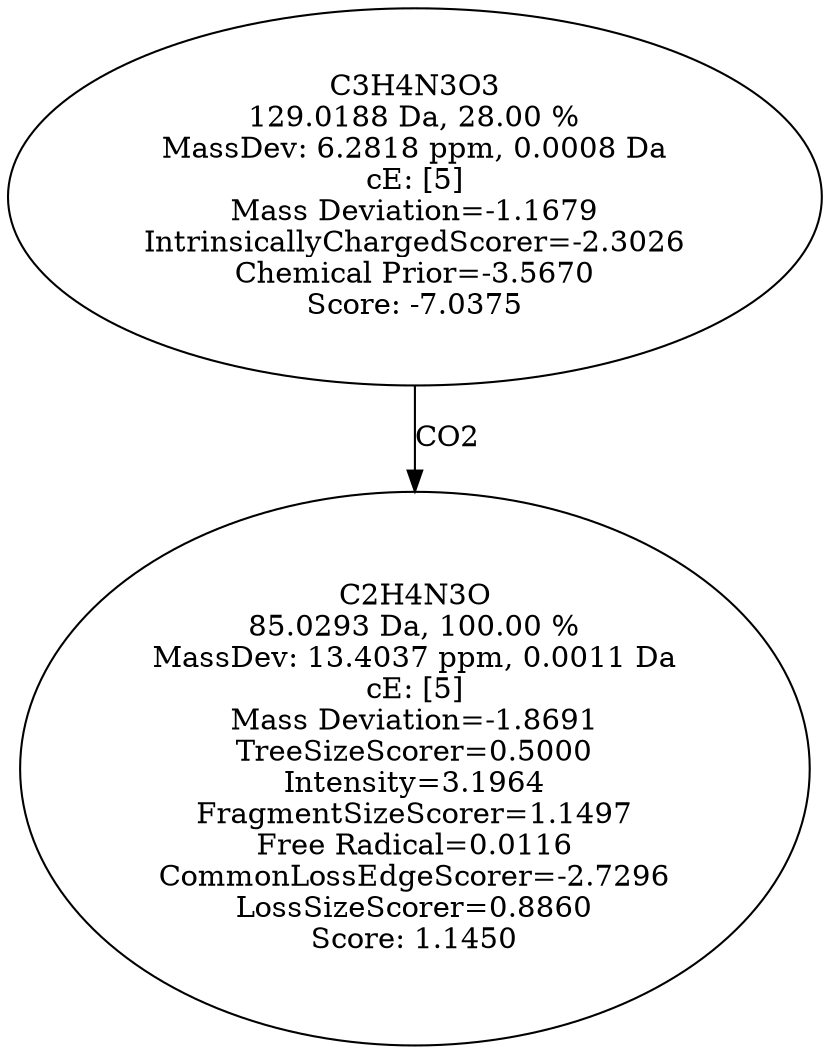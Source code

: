 strict digraph {
v1 [label="C2H4N3O\n85.0293 Da, 100.00 %\nMassDev: 13.4037 ppm, 0.0011 Da\ncE: [5]\nMass Deviation=-1.8691\nTreeSizeScorer=0.5000\nIntensity=3.1964\nFragmentSizeScorer=1.1497\nFree Radical=0.0116\nCommonLossEdgeScorer=-2.7296\nLossSizeScorer=0.8860\nScore: 1.1450"];
v2 [label="C3H4N3O3\n129.0188 Da, 28.00 %\nMassDev: 6.2818 ppm, 0.0008 Da\ncE: [5]\nMass Deviation=-1.1679\nIntrinsicallyChargedScorer=-2.3026\nChemical Prior=-3.5670\nScore: -7.0375"];
v2 -> v1 [label="CO2"];
}